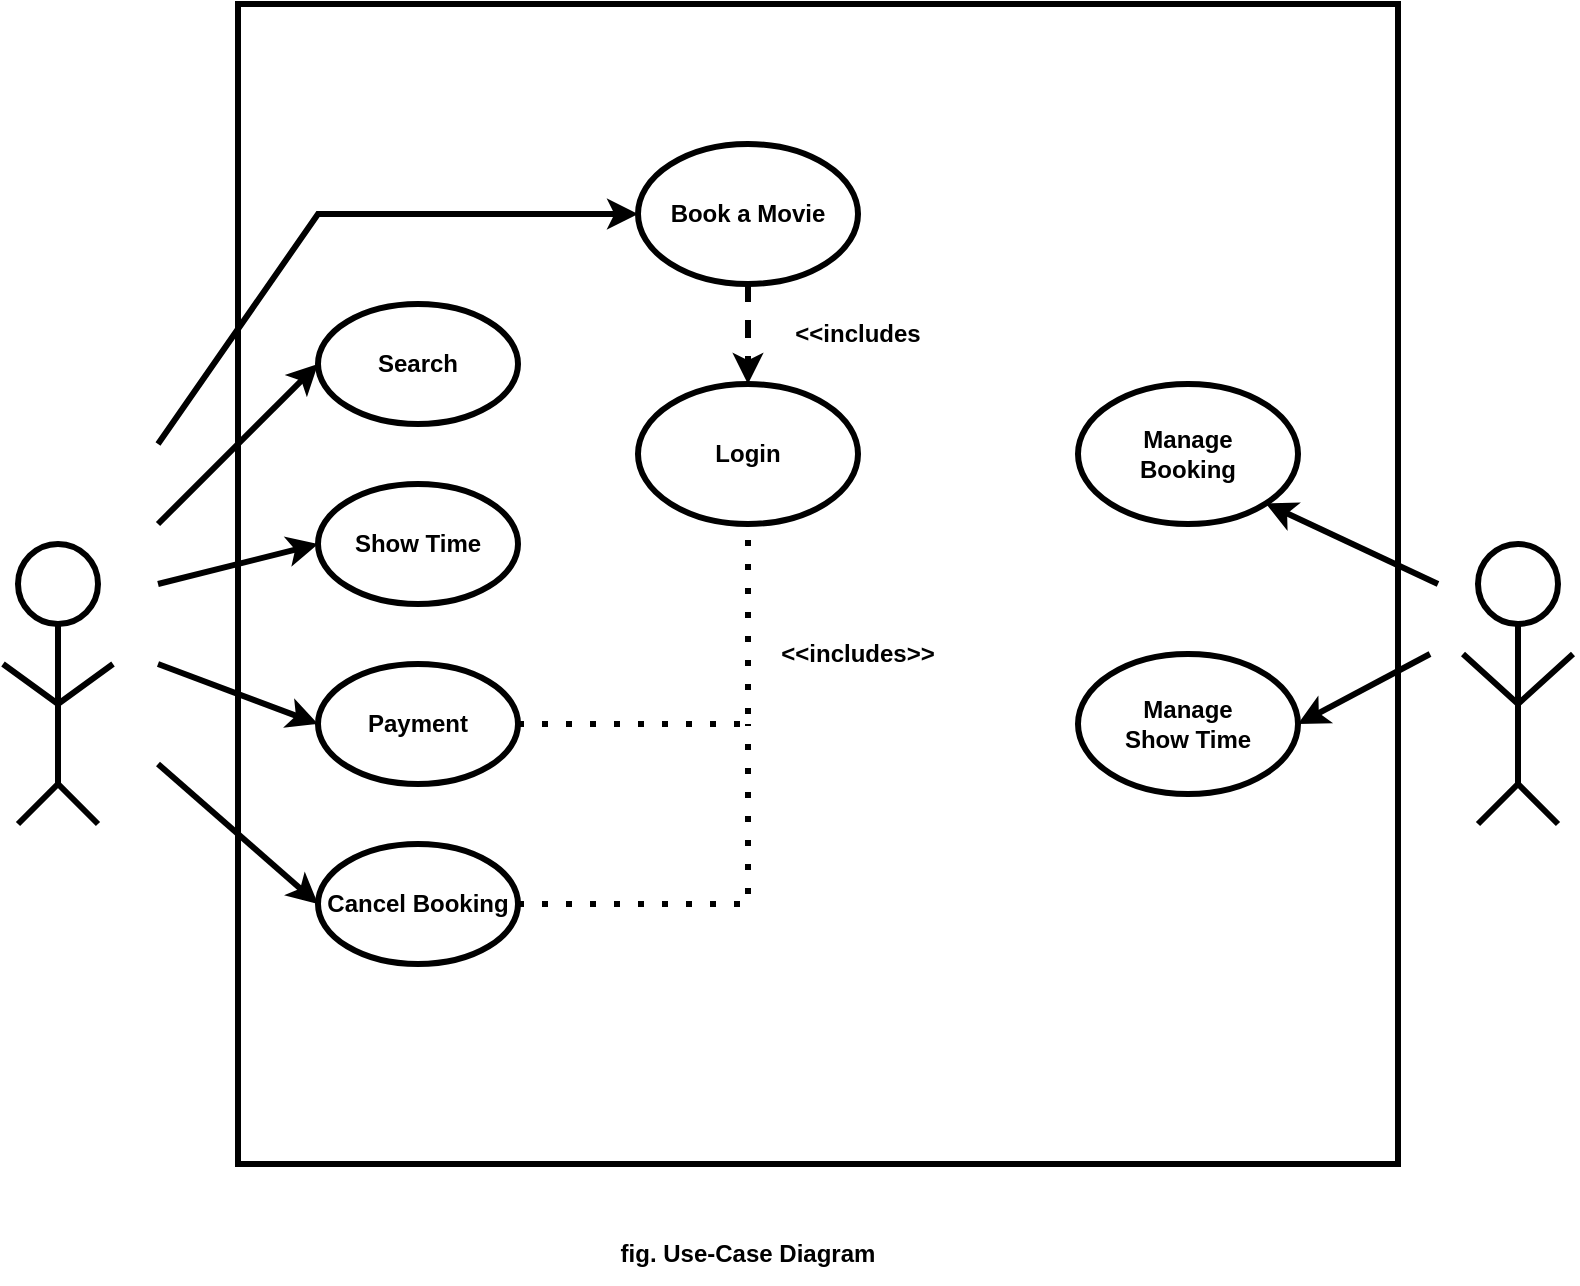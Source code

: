 <mxfile version="24.7.4">
  <diagram name="Page-1" id="Yuwoy0tRMpIrEUtnlpY2">
    <mxGraphModel grid="1" page="1" gridSize="10" guides="1" tooltips="1" connect="1" arrows="1" fold="1" pageScale="1" pageWidth="850" pageHeight="1100" math="0" shadow="0">
      <root>
        <mxCell id="0" />
        <mxCell id="1" parent="0" />
        <mxCell id="4YvSCfD3uoNFJdUwh3OF-1" value="" style="whiteSpace=wrap;html=1;aspect=fixed;strokeWidth=3;" vertex="1" parent="1">
          <mxGeometry x="170" y="370" width="580" height="580" as="geometry" />
        </mxCell>
        <mxCell id="4YvSCfD3uoNFJdUwh3OF-2" value="&lt;b&gt;fig. Use-Case Diagram&lt;/b&gt;" style="text;strokeColor=none;align=center;fillColor=none;html=1;verticalAlign=middle;whiteSpace=wrap;rounded=0;" vertex="1" parent="1">
          <mxGeometry x="320" y="980" width="210" height="30" as="geometry" />
        </mxCell>
        <mxCell id="4YvSCfD3uoNFJdUwh3OF-3" value="" style="ellipse;whiteSpace=wrap;html=1;aspect=fixed;strokeWidth=3;" vertex="1" parent="1">
          <mxGeometry x="60" y="640" width="40" height="40" as="geometry" />
        </mxCell>
        <mxCell id="4YvSCfD3uoNFJdUwh3OF-4" value="" style="endArrow=none;html=1;rounded=0;strokeWidth=3;" edge="1" parent="1">
          <mxGeometry width="50" height="50" relative="1" as="geometry">
            <mxPoint x="80" y="760" as="sourcePoint" />
            <mxPoint x="80" y="680" as="targetPoint" />
          </mxGeometry>
        </mxCell>
        <mxCell id="4YvSCfD3uoNFJdUwh3OF-5" value="" style="endArrow=none;html=1;rounded=0;strokeWidth=3;" edge="1" parent="1">
          <mxGeometry width="50" height="50" relative="1" as="geometry">
            <mxPoint x="52.5" y="700" as="sourcePoint" />
            <mxPoint x="107.5" y="700" as="targetPoint" />
            <Array as="points">
              <mxPoint x="80" y="720" />
            </Array>
          </mxGeometry>
        </mxCell>
        <mxCell id="4YvSCfD3uoNFJdUwh3OF-6" value="" style="endArrow=none;html=1;rounded=0;strokeWidth=3;" edge="1" parent="1">
          <mxGeometry width="50" height="50" relative="1" as="geometry">
            <mxPoint x="60" y="780" as="sourcePoint" />
            <mxPoint x="100" y="780" as="targetPoint" />
            <Array as="points">
              <mxPoint x="80" y="760" />
            </Array>
          </mxGeometry>
        </mxCell>
        <mxCell id="4YvSCfD3uoNFJdUwh3OF-7" value="&lt;b&gt;Book a Movie&lt;/b&gt;" style="ellipse;whiteSpace=wrap;html=1;strokeWidth=3;" vertex="1" parent="1">
          <mxGeometry x="370" y="440" width="110" height="70" as="geometry" />
        </mxCell>
        <mxCell id="4YvSCfD3uoNFJdUwh3OF-8" value="&lt;b&gt;Login&lt;/b&gt;" style="ellipse;whiteSpace=wrap;html=1;strokeWidth=3;" vertex="1" parent="1">
          <mxGeometry x="370" y="560" width="110" height="70" as="geometry" />
        </mxCell>
        <mxCell id="4YvSCfD3uoNFJdUwh3OF-9" value="&lt;b&gt;Search&lt;/b&gt;" style="ellipse;whiteSpace=wrap;html=1;strokeWidth=3;" vertex="1" parent="1">
          <mxGeometry x="210" y="520" width="100" height="60" as="geometry" />
        </mxCell>
        <mxCell id="4YvSCfD3uoNFJdUwh3OF-10" value="&lt;b&gt;Show Time&lt;/b&gt;" style="ellipse;whiteSpace=wrap;html=1;strokeWidth=3;" vertex="1" parent="1">
          <mxGeometry x="210" y="610" width="100" height="60" as="geometry" />
        </mxCell>
        <mxCell id="4YvSCfD3uoNFJdUwh3OF-11" value="&lt;b&gt;Payment&lt;/b&gt;" style="ellipse;whiteSpace=wrap;html=1;strokeWidth=3;" vertex="1" parent="1">
          <mxGeometry x="210" y="700" width="100" height="60" as="geometry" />
        </mxCell>
        <mxCell id="4YvSCfD3uoNFJdUwh3OF-12" value="&lt;b&gt;Cancel Booking&lt;/b&gt;" style="ellipse;whiteSpace=wrap;html=1;strokeWidth=3;" vertex="1" parent="1">
          <mxGeometry x="210" y="790" width="100" height="60" as="geometry" />
        </mxCell>
        <mxCell id="4YvSCfD3uoNFJdUwh3OF-13" value="" style="endArrow=classic;html=1;rounded=0;dashed=1;exitX=0.5;exitY=1;exitDx=0;exitDy=0;strokeWidth=3;" edge="1" parent="1" source="4YvSCfD3uoNFJdUwh3OF-7" target="4YvSCfD3uoNFJdUwh3OF-8">
          <mxGeometry width="50" height="50" relative="1" as="geometry">
            <mxPoint x="330" y="700" as="sourcePoint" />
            <mxPoint x="380" y="650" as="targetPoint" />
          </mxGeometry>
        </mxCell>
        <mxCell id="4YvSCfD3uoNFJdUwh3OF-14" value="" style="endArrow=none;dashed=1;html=1;dashPattern=1 3;strokeWidth=3;rounded=0;entryX=0.5;entryY=1;entryDx=0;entryDy=0;exitX=1;exitY=0.5;exitDx=0;exitDy=0;" edge="1" parent="1" source="4YvSCfD3uoNFJdUwh3OF-11" target="4YvSCfD3uoNFJdUwh3OF-8">
          <mxGeometry width="50" height="50" relative="1" as="geometry">
            <mxPoint x="330" y="700" as="sourcePoint" />
            <mxPoint x="380" y="650" as="targetPoint" />
            <Array as="points">
              <mxPoint x="425" y="730" />
            </Array>
          </mxGeometry>
        </mxCell>
        <mxCell id="4YvSCfD3uoNFJdUwh3OF-15" value="" style="endArrow=none;dashed=1;html=1;dashPattern=1 3;strokeWidth=3;rounded=0;entryX=0.5;entryY=1;entryDx=0;entryDy=0;exitX=1;exitY=0.5;exitDx=0;exitDy=0;" edge="1" parent="1" source="4YvSCfD3uoNFJdUwh3OF-12">
          <mxGeometry width="50" height="50" relative="1" as="geometry">
            <mxPoint x="310" y="830" as="sourcePoint" />
            <mxPoint x="425" y="730" as="targetPoint" />
            <Array as="points">
              <mxPoint x="425" y="820" />
            </Array>
          </mxGeometry>
        </mxCell>
        <mxCell id="4YvSCfD3uoNFJdUwh3OF-17" value="" style="endArrow=classic;html=1;rounded=0;entryX=0;entryY=0.5;entryDx=0;entryDy=0;strokeWidth=3;" edge="1" parent="1" target="4YvSCfD3uoNFJdUwh3OF-9">
          <mxGeometry width="50" height="50" relative="1" as="geometry">
            <mxPoint x="130" y="630" as="sourcePoint" />
            <mxPoint x="180" y="580" as="targetPoint" />
          </mxGeometry>
        </mxCell>
        <mxCell id="4YvSCfD3uoNFJdUwh3OF-18" value="" style="endArrow=classic;html=1;rounded=0;entryX=0;entryY=0.5;entryDx=0;entryDy=0;strokeWidth=3;" edge="1" parent="1" target="4YvSCfD3uoNFJdUwh3OF-10">
          <mxGeometry width="50" height="50" relative="1" as="geometry">
            <mxPoint x="130" y="660" as="sourcePoint" />
            <mxPoint x="210" y="580" as="targetPoint" />
          </mxGeometry>
        </mxCell>
        <mxCell id="4YvSCfD3uoNFJdUwh3OF-19" value="" style="endArrow=classic;html=1;rounded=0;entryX=0;entryY=0.5;entryDx=0;entryDy=0;strokeWidth=3;" edge="1" parent="1" target="4YvSCfD3uoNFJdUwh3OF-11">
          <mxGeometry width="50" height="50" relative="1" as="geometry">
            <mxPoint x="130" y="700" as="sourcePoint" />
            <mxPoint x="210" y="620" as="targetPoint" />
          </mxGeometry>
        </mxCell>
        <mxCell id="4YvSCfD3uoNFJdUwh3OF-20" value="" style="endArrow=classic;html=1;rounded=0;entryX=0;entryY=0.5;entryDx=0;entryDy=0;strokeWidth=3;" edge="1" parent="1" target="4YvSCfD3uoNFJdUwh3OF-12">
          <mxGeometry width="50" height="50" relative="1" as="geometry">
            <mxPoint x="130" y="750" as="sourcePoint" />
            <mxPoint x="210" y="670" as="targetPoint" />
          </mxGeometry>
        </mxCell>
        <mxCell id="4YvSCfD3uoNFJdUwh3OF-21" value="" style="endArrow=classic;html=1;rounded=0;entryX=0;entryY=0.5;entryDx=0;entryDy=0;strokeWidth=3;" edge="1" parent="1" target="4YvSCfD3uoNFJdUwh3OF-7">
          <mxGeometry width="50" height="50" relative="1" as="geometry">
            <mxPoint x="130" y="590" as="sourcePoint" />
            <mxPoint x="210" y="510" as="targetPoint" />
            <Array as="points">
              <mxPoint x="210" y="475" />
            </Array>
          </mxGeometry>
        </mxCell>
        <mxCell id="4YvSCfD3uoNFJdUwh3OF-22" value="&lt;b&gt;&amp;lt;&amp;lt;includes&lt;/b&gt;" style="text;strokeColor=none;align=center;fillColor=none;html=1;verticalAlign=middle;whiteSpace=wrap;rounded=0;" vertex="1" parent="1">
          <mxGeometry x="450" y="520" width="60" height="30" as="geometry" />
        </mxCell>
        <mxCell id="4YvSCfD3uoNFJdUwh3OF-25" value="&lt;b&gt;Manage&lt;/b&gt;&lt;div&gt;&lt;b&gt;Booking&lt;/b&gt;&lt;/div&gt;" style="ellipse;whiteSpace=wrap;html=1;strokeWidth=3;" vertex="1" parent="1">
          <mxGeometry x="590" y="560" width="110" height="70" as="geometry" />
        </mxCell>
        <mxCell id="4YvSCfD3uoNFJdUwh3OF-26" value="&lt;b&gt;Manage&lt;/b&gt;&lt;div&gt;&lt;b&gt;Show Time&lt;/b&gt;&lt;/div&gt;" style="ellipse;whiteSpace=wrap;html=1;strokeWidth=3;" vertex="1" parent="1">
          <mxGeometry x="590" y="695" width="110" height="70" as="geometry" />
        </mxCell>
        <mxCell id="4YvSCfD3uoNFJdUwh3OF-27" value="" style="ellipse;whiteSpace=wrap;html=1;aspect=fixed;strokeWidth=3;" vertex="1" parent="1">
          <mxGeometry x="790" y="640" width="40" height="40" as="geometry" />
        </mxCell>
        <mxCell id="4YvSCfD3uoNFJdUwh3OF-28" value="" style="endArrow=none;html=1;rounded=0;strokeWidth=3;" edge="1" parent="1">
          <mxGeometry width="50" height="50" relative="1" as="geometry">
            <mxPoint x="810" y="760" as="sourcePoint" />
            <mxPoint x="810" y="680" as="targetPoint" />
          </mxGeometry>
        </mxCell>
        <mxCell id="4YvSCfD3uoNFJdUwh3OF-29" value="" style="endArrow=none;html=1;rounded=0;strokeWidth=3;" edge="1" parent="1">
          <mxGeometry width="50" height="50" relative="1" as="geometry">
            <mxPoint x="790" y="780" as="sourcePoint" />
            <mxPoint x="830" y="780" as="targetPoint" />
            <Array as="points">
              <mxPoint x="810" y="760" />
            </Array>
          </mxGeometry>
        </mxCell>
        <mxCell id="4YvSCfD3uoNFJdUwh3OF-30" value="" style="endArrow=classic;html=1;rounded=0;entryX=1;entryY=1;entryDx=0;entryDy=0;strokeWidth=3;" edge="1" parent="1" target="4YvSCfD3uoNFJdUwh3OF-25">
          <mxGeometry width="50" height="50" relative="1" as="geometry">
            <mxPoint x="770" y="660" as="sourcePoint" />
            <mxPoint x="550" y="690" as="targetPoint" />
          </mxGeometry>
        </mxCell>
        <mxCell id="4YvSCfD3uoNFJdUwh3OF-31" value="" style="endArrow=classic;html=1;rounded=0;entryX=1;entryY=0.5;entryDx=0;entryDy=0;strokeWidth=3;" edge="1" parent="1" target="4YvSCfD3uoNFJdUwh3OF-26">
          <mxGeometry width="50" height="50" relative="1" as="geometry">
            <mxPoint x="766" y="695" as="sourcePoint" />
            <mxPoint x="680" y="655" as="targetPoint" />
          </mxGeometry>
        </mxCell>
        <mxCell id="4YvSCfD3uoNFJdUwh3OF-32" value="&lt;b&gt;&amp;lt;&amp;lt;includes&amp;gt;&amp;gt;&lt;/b&gt;" style="text;strokeColor=none;align=center;fillColor=none;html=1;verticalAlign=middle;whiteSpace=wrap;rounded=0;" vertex="1" parent="1">
          <mxGeometry x="450" y="680" width="60" height="30" as="geometry" />
        </mxCell>
        <mxCell id="4YvSCfD3uoNFJdUwh3OF-33" value="" style="endArrow=none;html=1;rounded=0;strokeWidth=3;" edge="1" parent="1">
          <mxGeometry width="50" height="50" relative="1" as="geometry">
            <mxPoint x="782.5" y="695" as="sourcePoint" />
            <mxPoint x="837.5" y="695" as="targetPoint" />
            <Array as="points">
              <mxPoint x="810" y="720" />
            </Array>
          </mxGeometry>
        </mxCell>
      </root>
    </mxGraphModel>
  </diagram>
</mxfile>
